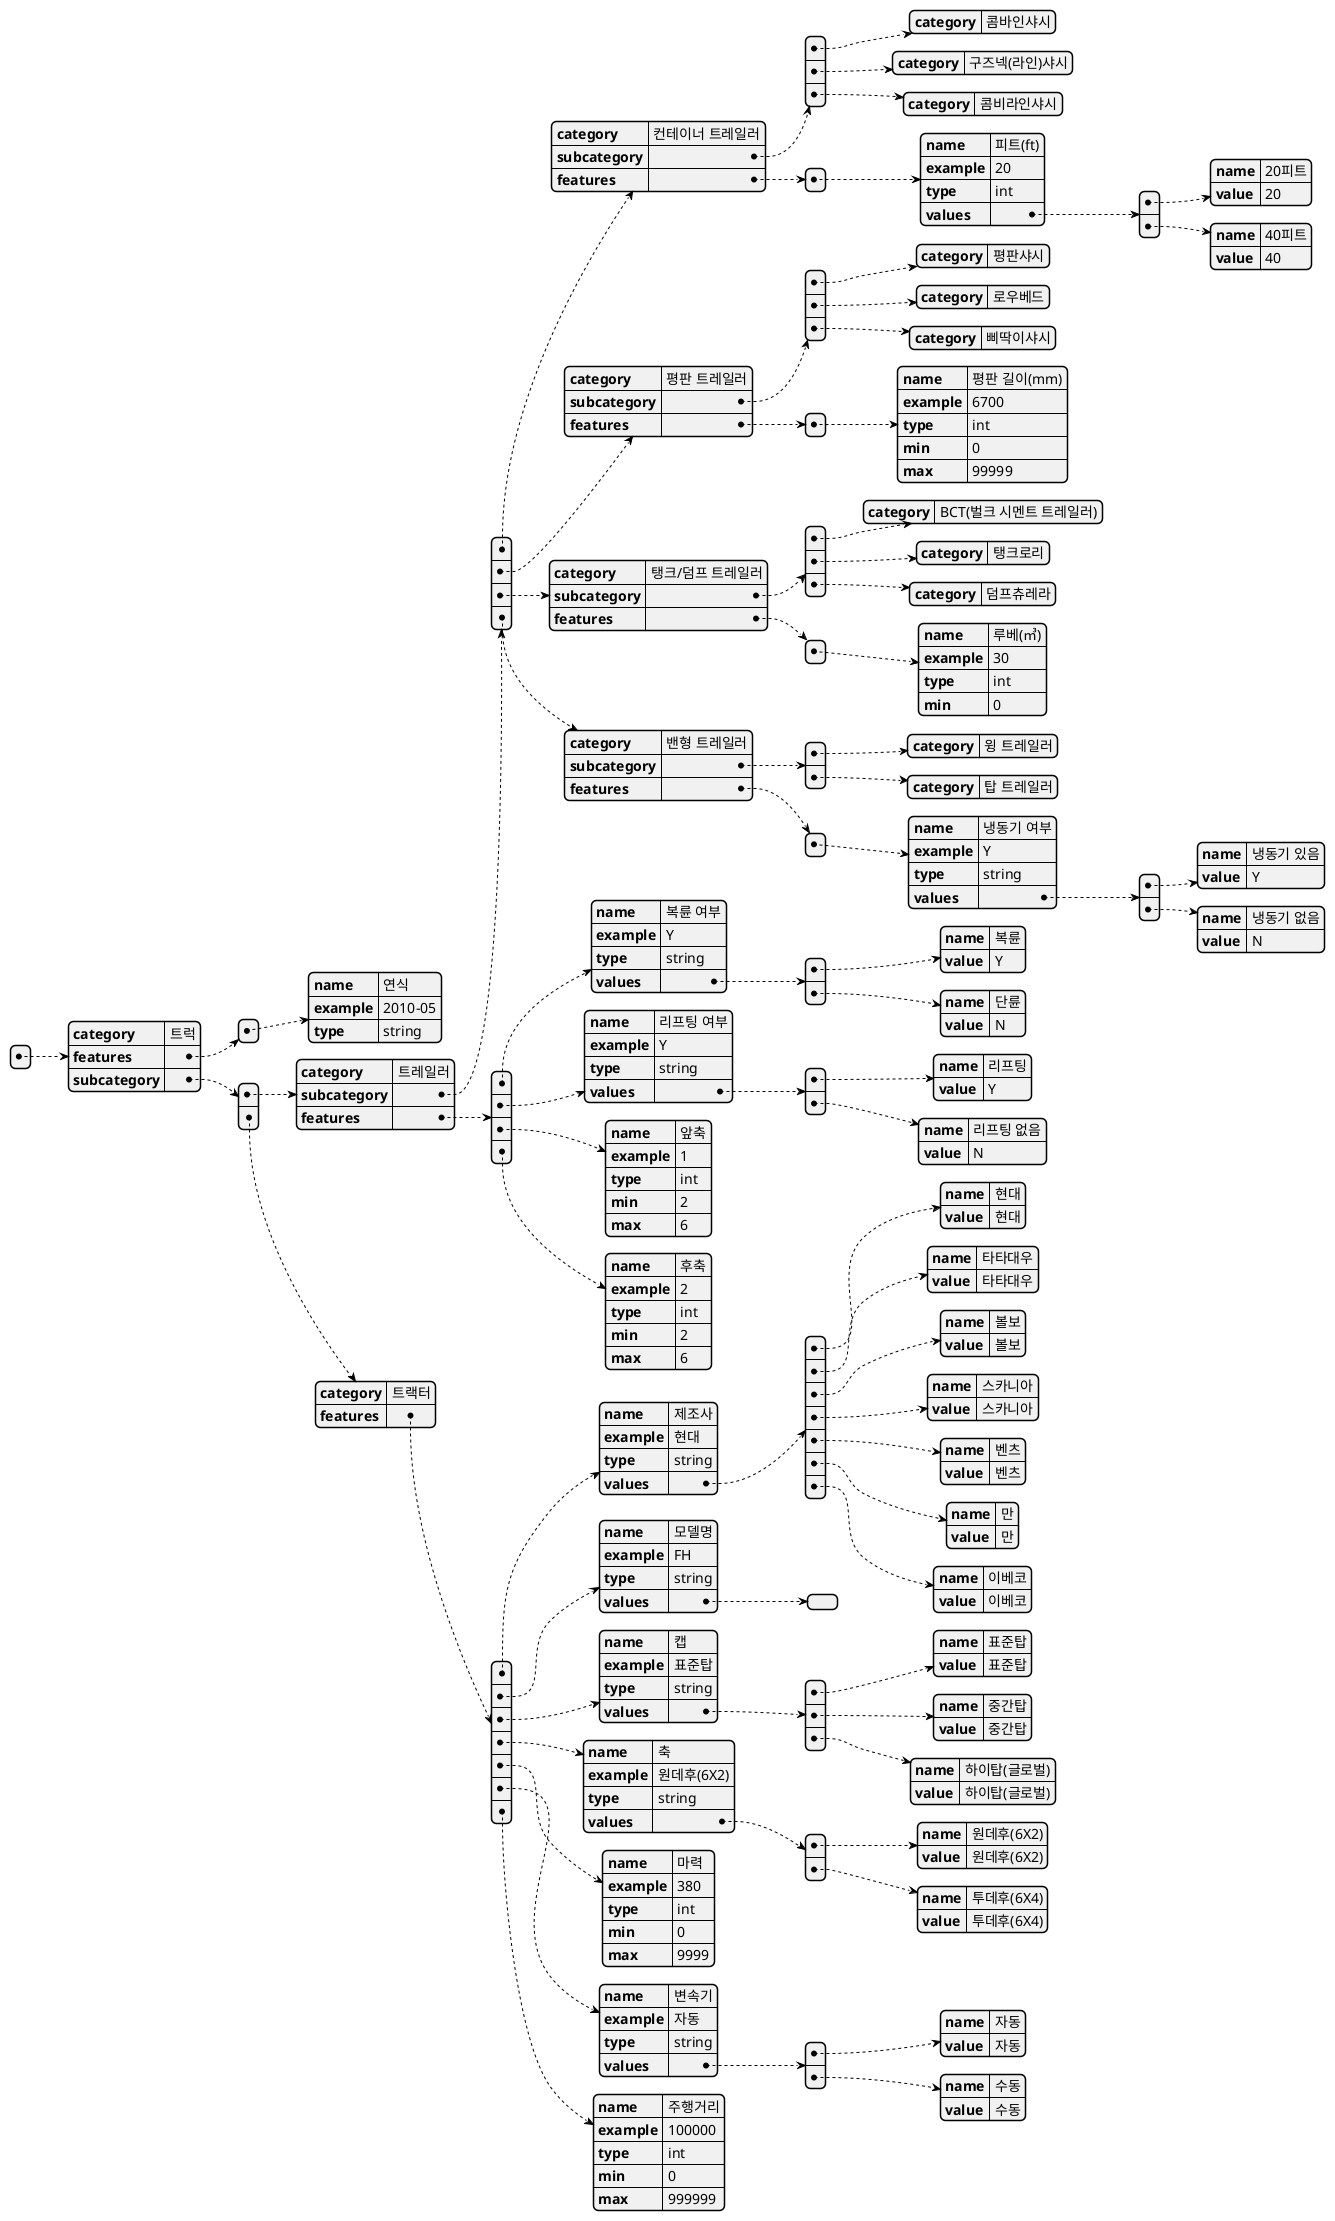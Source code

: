 @startjson
[
	{
		"category": "트럭",
		"features": [
			{
				"name": "연식",
				"example": "2010-05",
				"type": "string"
			}
		],
		"subcategory": [
			{
				"category": "트레일러",
				"subcategory": [
					{
						"category": "컨테이너 트레일러",
						"subcategory": [
							{
								"category": "콤바인샤시"
							},
							{
								"category": "구즈넥(라인)샤시"
							},
							{
								"category": "콤비라인샤시"
							}
						],
						"features": [
							{
								"name": "피트(ft)",
								"example": "20",
								"type": "int",
								"values": [
									{
										"name": "20피트",
										"value": "20"
									},
									{
										"name": "40피트",
										"value": "40"
									}
								]
							}
						]
					},
					{
						"category": "평판 트레일러",
						"subcategory": [
							{
								"category": "평판샤시"
							},
							{
								"category": "로우베드"
							},
							{
								"category": "삐딱이샤시"
							}
						],
						"features": [
							{
								"name": "평판 길이(mm)",
								"example": "6700",
								"type": "int",
								"min": 0,
								"max": 99999
							}
						]
					},
					{
						"category": "탱크/덤프 트레일러",
						"subcategory": [
							{
								"category": "BCT(벌크 시멘트 트레일러)"
							},
							{
								"category": "탱크로리"
							},
							{
								"category": "덤프츄레라"
							}
						],
						"features": [
							{
								"name": "루베(㎥)",
								"example": "30",
								"type": "int",
								"min": 0
							}
						]
					},
					{
						"category": "밴형 트레일러",
						"subcategory": [
							{
								"category": "윙 트레일러"
							},
							{
								"category": "탑 트레일러"
							}
						],
						"features": [
							{
								"name": "냉동기 여부",
								"example": "Y",
								"type": "string",
								"values": [
									{
										"name": "냉동기 있음",
										"value": "Y"
									},
									{
										"name": "냉동기 없음",
										"value": "N"
									}
								]
							}
						]
					}
				],
				"features": [
					{
						"name": "복륜 여부",
						"example": "Y",
						"type": "string",
						"values": [
							{
								"name": "복륜",
								"value": "Y"
							},
							{
								"name": "단륜",
								"value": "N"
							}
						]
					},
					{
						"name": "리프팅 여부",
						"example": "Y",
						"type": "string",
						"values": [
							{
								"name": "리프팅",
								"value": "Y"
							},
							{
								"name": "리프팅 없음",
								"value": "N"
							}
						]
					},
					{
						"name": "앞축",
						"example": "1",
						"type": "int",
						"min": 2,
						"max": 6
					},
					{
						"name": "후축",
						"example": "2",
						"type": "int",
						"min": 2,
						"max": 6
					}
				]
			},
			{
				"category": "트랙터",
				"features": [
					{
						"name": "제조사",
						"example": "현대",
						"type": "string",
						"values": [
							{
								"name": "현대",
								"value": "현대"
							},
							{
								"name": "타타대우",
								"value": "타타대우"
							},
							{
								"name": "볼보",
								"value": "볼보"
							},
							{
								"name": "스카니아",
								"value": "스카니아"
							},
							{
								"name": "벤츠",
								"value": "벤츠"
							},
							{
								"name": "만",
								"value": "만"
							},
							{
								"name": "이베코",
								"value": "이베코"
							}
						]
					},
					{
						"name": "모델명",
						"example": "FH",
						"type": "string",
						"values": []
					},
					{
						"name": "캡",
						"example": "표준탑",
						"type": "string",
						"values": [
							{
								"name": "표준탑",
								"value": "표준탑"
							},
							{
								"name": "중간탑",
								"value": "중간탑"
							},
							{
								"name": "하이탑(글로벌)",
								"value": "하이탑(글로벌)"
							}
						]
					},
					{
						"name": "축",
						"example": "원데후(6X2)",
						"type": "string",
						"values": [
							{
								"name": "원데후(6X2)",
								"value": "원데후(6X2)"
							},
							{
								"name": "투데후(6X4)",
								"value": "투데후(6X4)"
							}
						]
					},
					{
						"name": "마력",
						"example": "380",
						"type": "int",
						"min": 0,
						"max": 9999
					},
					{
						"name": "변속기",
						"example": "자동",
						"type": "string",
						"values": [
							{
								"name": "자동",
								"value": "자동"
							},
							{
								"name": "수동",
								"value": "수동"
							}
						]
					},
					{
						"name": "주행거리",
						"example": "100000",
						"type": "int",
						"min": 0,
						"max": 999999
					}
				]
			}
		]
	}
]
@endjson

